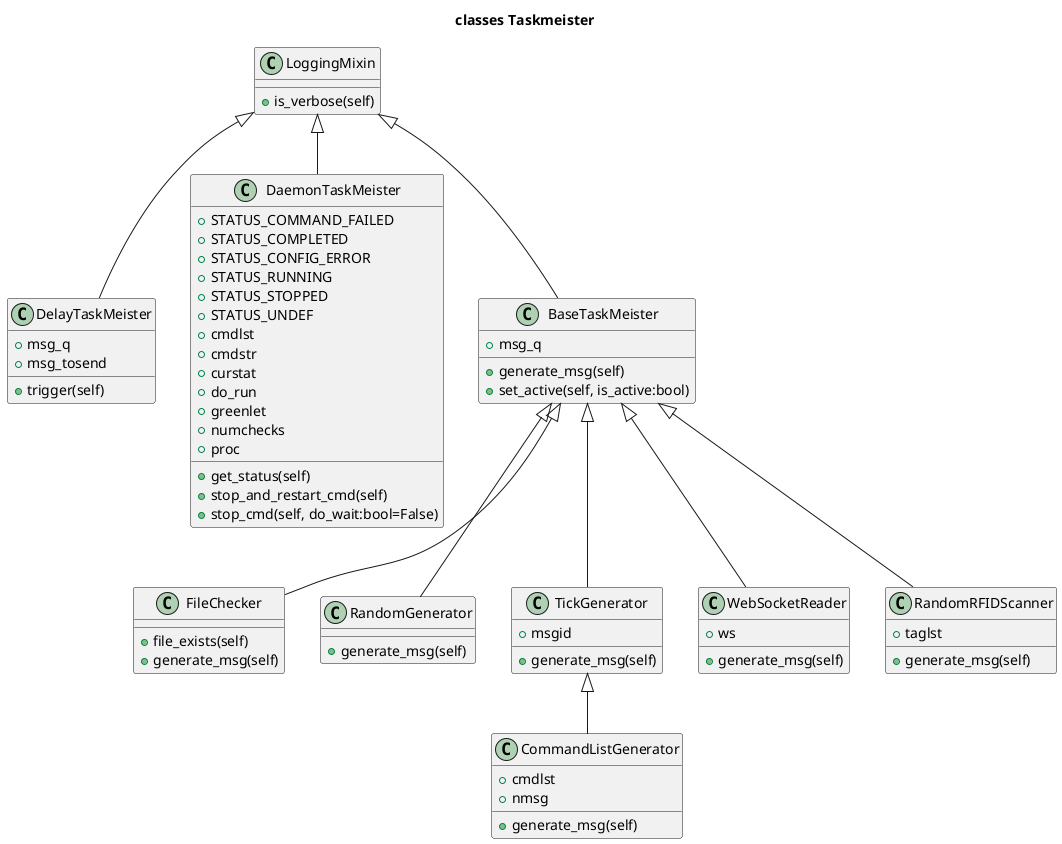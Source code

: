 @startuml
title classes Taskmeister
class LoggingMixin {
    +is_verbose(self)
}
class DelayTaskMeister {
    +msg_q
    +msg_tosend
    +trigger(self)
}
class DaemonTaskMeister {
    +STATUS_COMMAND_FAILED
    +STATUS_COMPLETED
    +STATUS_CONFIG_ERROR
    +STATUS_RUNNING
    +STATUS_STOPPED
    +STATUS_UNDEF
    +cmdlst
    +cmdstr
    +curstat
    +do_run
    +greenlet
    +numchecks
    +proc
    +get_status(self)
    +stop_and_restart_cmd(self)
    +stop_cmd(self, do_wait:bool=False)
}
class BaseTaskMeister {
    +msg_q
    +generate_msg(self)
    +set_active(self, is_active:bool)
}
class FileChecker {
    +file_exists(self)
    +generate_msg(self)
}
class RandomGenerator {
    +generate_msg(self)
}
class TickGenerator {
    +msgid
    +generate_msg(self)
}
class CommandListGenerator {
    +cmdlst
    +nmsg
    +generate_msg(self)
}
class WebSocketReader {
    +ws
    +generate_msg(self)
}
class RandomRFIDScanner {
    +taglst
    +generate_msg(self)
}

LoggingMixin <|-- DelayTaskMeister
LoggingMixin <|-- DaemonTaskMeister
LoggingMixin <|-- BaseTaskMeister
BaseTaskMeister <|-- FileChecker
BaseTaskMeister <|-- RandomGenerator
BaseTaskMeister <|-- TickGenerator
TickGenerator <|-- CommandListGenerator
BaseTaskMeister <|-- WebSocketReader
BaseTaskMeister <|-- RandomRFIDScanner

@enduml
